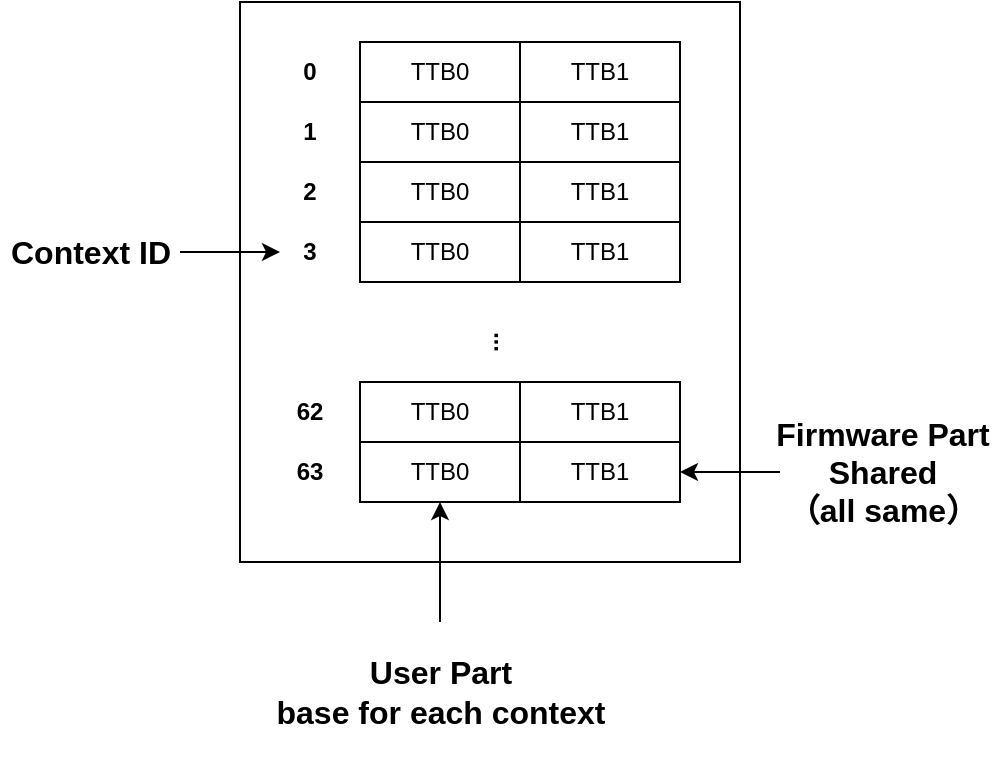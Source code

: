 <mxfile>
    <diagram id="58SO3tEJWvLtK6XkHxIX" name="Page-1">
        <mxGraphModel dx="1315" dy="1118" grid="1" gridSize="10" guides="1" tooltips="1" connect="1" arrows="1" fold="1" page="1" pageScale="1" pageWidth="850" pageHeight="1100" math="0" shadow="0">
            <root>
                <mxCell id="0"/>
                <mxCell id="1" parent="0"/>
                <mxCell id="434" value="" style="rounded=0;whiteSpace=wrap;html=1;" vertex="1" parent="1">
                    <mxGeometry x="290" y="280" width="250" height="280" as="geometry"/>
                </mxCell>
                <mxCell id="435" value="TTB0" style="rounded=0;whiteSpace=wrap;html=1;" vertex="1" parent="1">
                    <mxGeometry x="350" y="300" width="80" height="30" as="geometry"/>
                </mxCell>
                <mxCell id="436" value="TTB1" style="rounded=0;whiteSpace=wrap;html=1;" vertex="1" parent="1">
                    <mxGeometry x="430" y="300" width="80" height="30" as="geometry"/>
                </mxCell>
                <UserObject label="&lt;b&gt;0&lt;/b&gt;" placeholders="1" name="Variable" id="437">
                    <mxCell style="text;html=1;strokeColor=none;fillColor=none;align=center;verticalAlign=middle;whiteSpace=wrap;overflow=hidden;" vertex="1" parent="1">
                        <mxGeometry x="310" y="305" width="30" height="20" as="geometry"/>
                    </mxCell>
                </UserObject>
                <mxCell id="438" value="TTB0" style="rounded=0;whiteSpace=wrap;html=1;" vertex="1" parent="1">
                    <mxGeometry x="350" y="330" width="80" height="30" as="geometry"/>
                </mxCell>
                <mxCell id="439" value="TTB1" style="rounded=0;whiteSpace=wrap;html=1;" vertex="1" parent="1">
                    <mxGeometry x="430" y="330" width="80" height="30" as="geometry"/>
                </mxCell>
                <UserObject label="&lt;b&gt;1&lt;/b&gt;" placeholders="1" name="Variable" id="440">
                    <mxCell style="text;html=1;strokeColor=none;fillColor=none;align=center;verticalAlign=middle;whiteSpace=wrap;overflow=hidden;" vertex="1" parent="1">
                        <mxGeometry x="310" y="335" width="30" height="20" as="geometry"/>
                    </mxCell>
                </UserObject>
                <mxCell id="441" value="TTB0" style="rounded=0;whiteSpace=wrap;html=1;" vertex="1" parent="1">
                    <mxGeometry x="350" y="360" width="80" height="30" as="geometry"/>
                </mxCell>
                <mxCell id="442" value="TTB1" style="rounded=0;whiteSpace=wrap;html=1;" vertex="1" parent="1">
                    <mxGeometry x="430" y="360" width="80" height="30" as="geometry"/>
                </mxCell>
                <UserObject label="&lt;b&gt;2&lt;/b&gt;" placeholders="1" name="Variable" id="443">
                    <mxCell style="text;html=1;strokeColor=none;fillColor=none;align=center;verticalAlign=middle;whiteSpace=wrap;overflow=hidden;" vertex="1" parent="1">
                        <mxGeometry x="310" y="365" width="30" height="20" as="geometry"/>
                    </mxCell>
                </UserObject>
                <mxCell id="444" value="TTB0" style="rounded=0;whiteSpace=wrap;html=1;" vertex="1" parent="1">
                    <mxGeometry x="350" y="390" width="80" height="30" as="geometry"/>
                </mxCell>
                <mxCell id="445" value="TTB1" style="rounded=0;whiteSpace=wrap;html=1;" vertex="1" parent="1">
                    <mxGeometry x="430" y="390" width="80" height="30" as="geometry"/>
                </mxCell>
                <UserObject label="&lt;b&gt;3&lt;/b&gt;" placeholders="1" name="Variable" id="446">
                    <mxCell style="text;html=1;strokeColor=none;fillColor=none;align=center;verticalAlign=middle;whiteSpace=wrap;overflow=hidden;" vertex="1" parent="1">
                        <mxGeometry x="310" y="395" width="30" height="20" as="geometry"/>
                    </mxCell>
                </UserObject>
                <UserObject label="&lt;b&gt;...&lt;/b&gt;" placeholders="1" name="Variable" id="447">
                    <mxCell style="text;html=1;strokeColor=none;fillColor=none;align=center;verticalAlign=middle;whiteSpace=wrap;overflow=hidden;horizontal=0;" vertex="1" parent="1">
                        <mxGeometry x="320" y="440" width="190" height="20" as="geometry"/>
                    </mxCell>
                </UserObject>
                <mxCell id="448" value="TTB0" style="rounded=0;whiteSpace=wrap;html=1;" vertex="1" parent="1">
                    <mxGeometry x="350" y="470" width="80" height="30" as="geometry"/>
                </mxCell>
                <mxCell id="449" value="TTB1" style="rounded=0;whiteSpace=wrap;html=1;" vertex="1" parent="1">
                    <mxGeometry x="430" y="470" width="80" height="30" as="geometry"/>
                </mxCell>
                <UserObject label="&lt;b&gt;62&lt;/b&gt;" placeholders="1" name="Variable" id="450">
                    <mxCell style="text;html=1;strokeColor=none;fillColor=none;align=center;verticalAlign=middle;whiteSpace=wrap;overflow=hidden;" vertex="1" parent="1">
                        <mxGeometry x="310" y="475" width="30" height="20" as="geometry"/>
                    </mxCell>
                </UserObject>
                <mxCell id="451" value="TTB0" style="rounded=0;whiteSpace=wrap;html=1;" vertex="1" parent="1">
                    <mxGeometry x="350" y="500" width="80" height="30" as="geometry"/>
                </mxCell>
                <mxCell id="452" value="TTB1" style="rounded=0;whiteSpace=wrap;html=1;" vertex="1" parent="1">
                    <mxGeometry x="430" y="500" width="80" height="30" as="geometry"/>
                </mxCell>
                <UserObject label="&lt;b&gt;63&lt;/b&gt;" placeholders="1" name="Variable" id="453">
                    <mxCell style="text;html=1;strokeColor=none;fillColor=none;align=center;verticalAlign=middle;whiteSpace=wrap;overflow=hidden;" vertex="1" parent="1">
                        <mxGeometry x="310" y="505" width="30" height="20" as="geometry"/>
                    </mxCell>
                </UserObject>
                <mxCell id="455" value="" style="edgeStyle=none;html=1;" edge="1" parent="1" source="454" target="446">
                    <mxGeometry relative="1" as="geometry"/>
                </mxCell>
                <mxCell id="454" value="&lt;font style=&quot;font-size: 16px;&quot;&gt;Context ID&lt;/font&gt;" style="text;strokeColor=none;fillColor=none;html=1;fontSize=16;fontStyle=1;verticalAlign=middle;align=center;" vertex="1" parent="1">
                    <mxGeometry x="170" y="392.5" width="90" height="25" as="geometry"/>
                </mxCell>
                <mxCell id="458" style="edgeStyle=none;html=1;entryX=1;entryY=0.5;entryDx=0;entryDy=0;fontSize=16;" edge="1" parent="1" source="457" target="452">
                    <mxGeometry relative="1" as="geometry"/>
                </mxCell>
                <mxCell id="457" value="&lt;font style=&quot;font-size: 16px;&quot;&gt;Firmware Part&lt;br&gt;Shared&lt;br&gt;（all same）&lt;br&gt;&lt;/font&gt;" style="text;strokeColor=none;fillColor=none;html=1;fontSize=16;fontStyle=1;verticalAlign=middle;align=center;" vertex="1" parent="1">
                    <mxGeometry x="560" y="502.5" width="102.5" height="25" as="geometry"/>
                </mxCell>
                <mxCell id="461" value="" style="edgeStyle=none;html=1;fontSize=16;" edge="1" parent="1" source="460" target="451">
                    <mxGeometry relative="1" as="geometry"/>
                </mxCell>
                <mxCell id="460" value="&lt;font style=&quot;font-size: 16px;&quot;&gt;User Part&lt;br&gt;base for each context&lt;br&gt;&lt;/font&gt;" style="text;strokeColor=none;fillColor=none;html=1;fontSize=16;fontStyle=1;verticalAlign=middle;align=center;" vertex="1" parent="1">
                    <mxGeometry x="338.75" y="590" width="102.5" height="70" as="geometry"/>
                </mxCell>
            </root>
        </mxGraphModel>
    </diagram>
</mxfile>